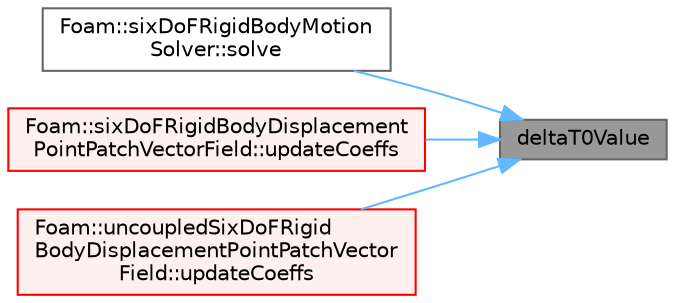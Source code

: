 digraph "deltaT0Value"
{
 // LATEX_PDF_SIZE
  bgcolor="transparent";
  edge [fontname=Helvetica,fontsize=10,labelfontname=Helvetica,labelfontsize=10];
  node [fontname=Helvetica,fontsize=10,shape=box,height=0.2,width=0.4];
  rankdir="RL";
  Node1 [id="Node000001",label="deltaT0Value",height=0.2,width=0.4,color="gray40", fillcolor="grey60", style="filled", fontcolor="black",tooltip=" "];
  Node1 -> Node2 [id="edge1_Node000001_Node000002",dir="back",color="steelblue1",style="solid",tooltip=" "];
  Node2 [id="Node000002",label="Foam::sixDoFRigidBodyMotion\lSolver::solve",height=0.2,width=0.4,color="grey40", fillcolor="white", style="filled",URL="$classFoam_1_1sixDoFRigidBodyMotionSolver.html#af7d39f0eac0af0ed5785935ac72a1e7d",tooltip=" "];
  Node1 -> Node3 [id="edge2_Node000001_Node000003",dir="back",color="steelblue1",style="solid",tooltip=" "];
  Node3 [id="Node000003",label="Foam::sixDoFRigidBodyDisplacement\lPointPatchVectorField::updateCoeffs",height=0.2,width=0.4,color="red", fillcolor="#FFF0F0", style="filled",URL="$classFoam_1_1sixDoFRigidBodyDisplacementPointPatchVectorField.html#a7e24eafac629d3733181cd942d4c902f",tooltip=" "];
  Node1 -> Node5 [id="edge3_Node000001_Node000005",dir="back",color="steelblue1",style="solid",tooltip=" "];
  Node5 [id="Node000005",label="Foam::uncoupledSixDoFRigid\lBodyDisplacementPointPatchVector\lField::updateCoeffs",height=0.2,width=0.4,color="red", fillcolor="#FFF0F0", style="filled",URL="$classFoam_1_1uncoupledSixDoFRigidBodyDisplacementPointPatchVectorField.html#a7e24eafac629d3733181cd942d4c902f",tooltip=" "];
}
